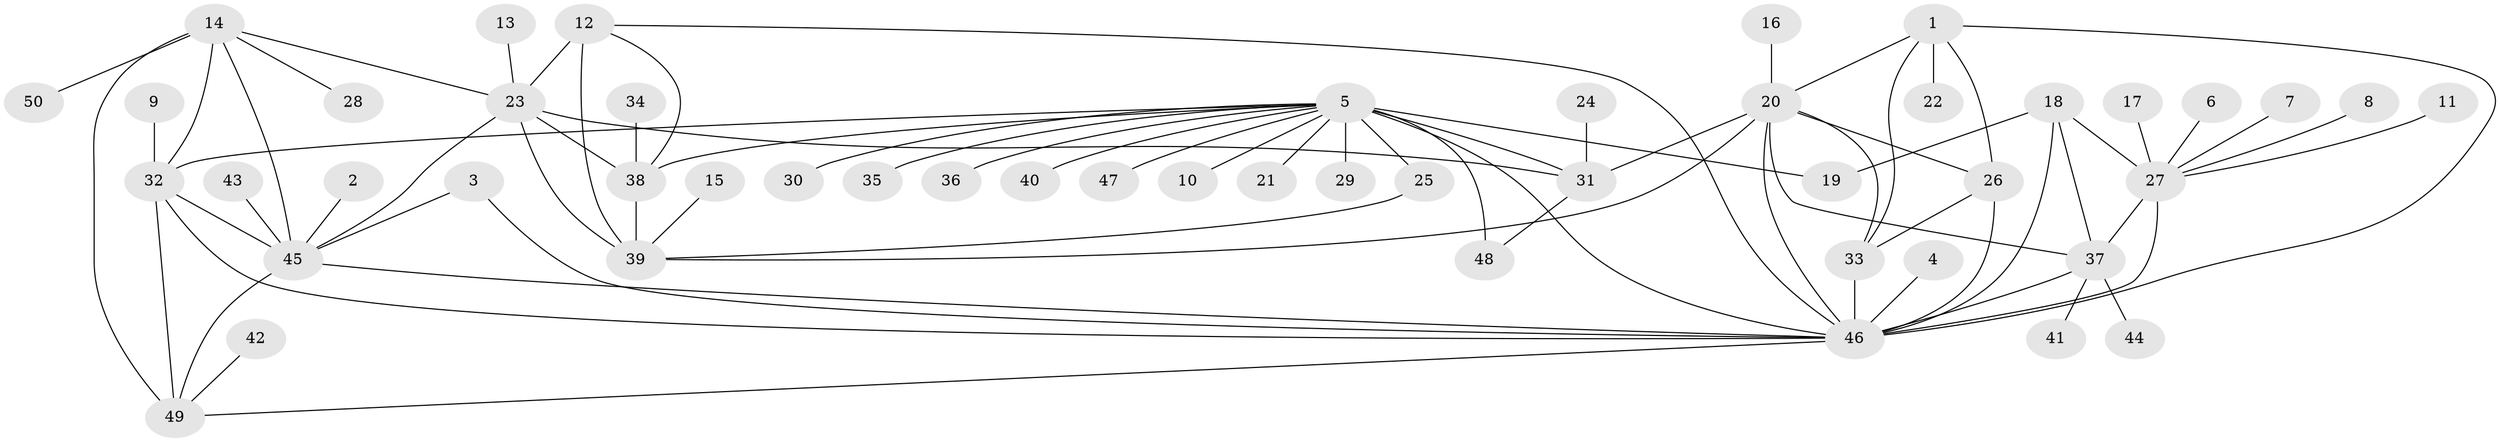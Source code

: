 // original degree distribution, {11: 0.02, 7: 0.03, 8: 0.05, 6: 0.08, 10: 0.02, 9: 0.03, 5: 0.02, 3: 0.02, 2: 0.17, 1: 0.56}
// Generated by graph-tools (version 1.1) at 2025/26/03/09/25 03:26:39]
// undirected, 50 vertices, 78 edges
graph export_dot {
graph [start="1"]
  node [color=gray90,style=filled];
  1;
  2;
  3;
  4;
  5;
  6;
  7;
  8;
  9;
  10;
  11;
  12;
  13;
  14;
  15;
  16;
  17;
  18;
  19;
  20;
  21;
  22;
  23;
  24;
  25;
  26;
  27;
  28;
  29;
  30;
  31;
  32;
  33;
  34;
  35;
  36;
  37;
  38;
  39;
  40;
  41;
  42;
  43;
  44;
  45;
  46;
  47;
  48;
  49;
  50;
  1 -- 20 [weight=1.0];
  1 -- 22 [weight=1.0];
  1 -- 26 [weight=1.0];
  1 -- 33 [weight=1.0];
  1 -- 46 [weight=1.0];
  2 -- 45 [weight=1.0];
  3 -- 45 [weight=1.0];
  3 -- 46 [weight=1.0];
  4 -- 46 [weight=1.0];
  5 -- 10 [weight=1.0];
  5 -- 19 [weight=1.0];
  5 -- 21 [weight=1.0];
  5 -- 25 [weight=1.0];
  5 -- 29 [weight=1.0];
  5 -- 30 [weight=1.0];
  5 -- 31 [weight=3.0];
  5 -- 32 [weight=1.0];
  5 -- 35 [weight=1.0];
  5 -- 36 [weight=1.0];
  5 -- 38 [weight=1.0];
  5 -- 40 [weight=1.0];
  5 -- 46 [weight=1.0];
  5 -- 47 [weight=1.0];
  5 -- 48 [weight=3.0];
  6 -- 27 [weight=1.0];
  7 -- 27 [weight=1.0];
  8 -- 27 [weight=1.0];
  9 -- 32 [weight=1.0];
  11 -- 27 [weight=1.0];
  12 -- 23 [weight=2.0];
  12 -- 38 [weight=2.0];
  12 -- 39 [weight=2.0];
  12 -- 46 [weight=1.0];
  13 -- 23 [weight=1.0];
  14 -- 23 [weight=1.0];
  14 -- 28 [weight=1.0];
  14 -- 32 [weight=1.0];
  14 -- 45 [weight=1.0];
  14 -- 49 [weight=2.0];
  14 -- 50 [weight=1.0];
  15 -- 39 [weight=1.0];
  16 -- 20 [weight=1.0];
  17 -- 27 [weight=1.0];
  18 -- 19 [weight=1.0];
  18 -- 27 [weight=1.0];
  18 -- 37 [weight=2.0];
  18 -- 46 [weight=1.0];
  20 -- 26 [weight=1.0];
  20 -- 31 [weight=1.0];
  20 -- 33 [weight=1.0];
  20 -- 37 [weight=1.0];
  20 -- 39 [weight=1.0];
  20 -- 46 [weight=1.0];
  23 -- 31 [weight=1.0];
  23 -- 38 [weight=1.0];
  23 -- 39 [weight=1.0];
  23 -- 45 [weight=1.0];
  24 -- 31 [weight=1.0];
  25 -- 39 [weight=1.0];
  26 -- 33 [weight=1.0];
  26 -- 46 [weight=1.0];
  27 -- 37 [weight=2.0];
  27 -- 46 [weight=1.0];
  31 -- 48 [weight=1.0];
  32 -- 45 [weight=1.0];
  32 -- 46 [weight=1.0];
  32 -- 49 [weight=2.0];
  33 -- 46 [weight=1.0];
  34 -- 38 [weight=1.0];
  37 -- 41 [weight=1.0];
  37 -- 44 [weight=1.0];
  37 -- 46 [weight=2.0];
  38 -- 39 [weight=1.0];
  42 -- 49 [weight=1.0];
  43 -- 45 [weight=1.0];
  45 -- 46 [weight=1.0];
  45 -- 49 [weight=2.0];
  46 -- 49 [weight=1.0];
}
